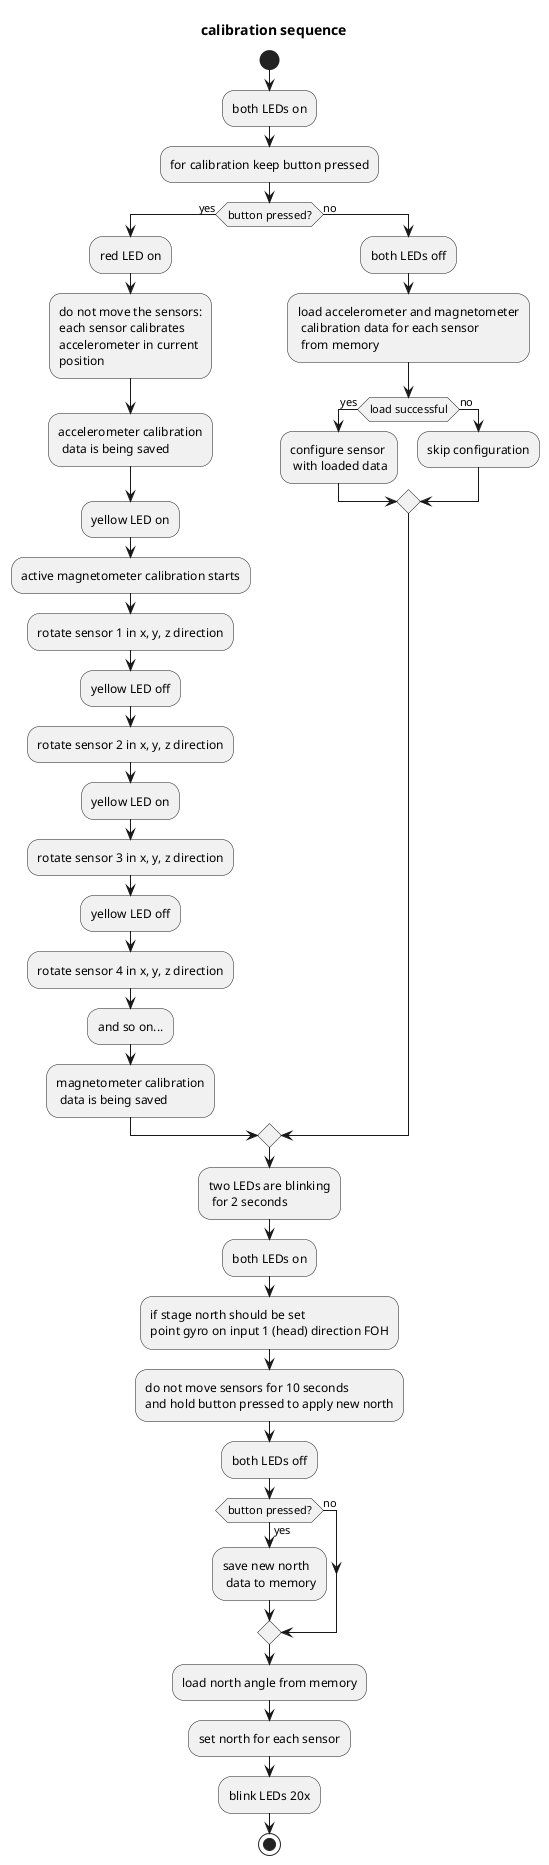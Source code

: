 @startuml

title calibration sequence

start

:both LEDs on;

:for calibration keep button pressed;

if (button pressed?) then (yes)
  'passive acceleromenter calibration'
  :red LED on;

  :do not move the sensors:
  each sensor calibrates
  accelerometer in current
  position;

  :accelerometer calibration
   data is being saved;

  'active magnetometer calibration'
  :yellow LED on;

  :active magnetometer calibration starts;
  
  :rotate sensor 1 in x, y, z direction;
  
  :yellow LED off;
  
  :rotate sensor 2 in x, y, z direction;
  
  :yellow LED on;
  
  :rotate sensor 3 in x, y, z direction;
  
  :yellow LED off;
  
  :rotate sensor 4 in x, y, z direction;
  
  :and so on...;

  :magnetometer calibration
   data is being saved;

else (no)
  :both LEDs off;

  :load accelerometer and magnetometer
   calibration data for each sensor
   from memory;

  if (load successful) then (yes)
    :configure sensor
     with loaded data;
  else (no)
    :skip configuration;
  endif

endif

:two LEDs are blinking
 for 2 seconds;

:both LEDs on;

:if stage north should be set
point gyro on input 1 (head) direction FOH;

:do not move sensors for 10 seconds 
and hold button pressed to apply new north;

:both LEDs off;

if (button pressed?) then (yes)
  :save new north
   data to memory;
else (no)

endif

:load north angle from memory;

:set north for each sensor;

:blink LEDs 20x;

stop

@enduml
